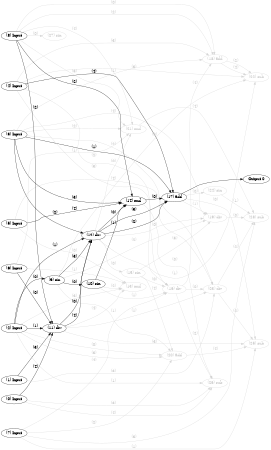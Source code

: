 digraph NeuralNetwork {
rankdir=LR;
size="4,3";
center = true;
node0 [label="(0) Input", color=black, labelfontcolor=black, fontcolor=black];
node1 [label="(1) Input", color=black, labelfontcolor=black, fontcolor=black];
node2 [label="(2) Input", color=black, labelfontcolor=black, fontcolor=black];
node3 [label="(3) Input", color=black, labelfontcolor=black, fontcolor=black];
node4 [label="(4) Input", color=black, labelfontcolor=black, fontcolor=black];
node5 [label="(5) Input", color=black, labelfontcolor=black, fontcolor=black];
node6 [label="(6) Input", color=black, labelfontcolor=black, fontcolor=black];
node7 [label="(7) Input", color=black, labelfontcolor=black, fontcolor=black];
node8 [label="(8) Input", color=black, labelfontcolor=black, fontcolor=black];
node9 [label="(9) sin", color=black, labelfontcolor=black, fontcolor=black];
node2 -> node9 [label=" (0)", labelfontcolor=black, fontcolor=black, bold=true, color=black];
node10 [label="(10) sin", color=black, labelfontcolor=black, fontcolor=black];
node9 -> node10 [label=" (0)", labelfontcolor=black, fontcolor=black, bold=true, color=black];
node11 [label="(11) div", color=black, labelfontcolor=black, fontcolor=black];
node6 -> node11 [label=" (0)", labelfontcolor=black, fontcolor=black, bold=true, color=black];
node2 -> node11 [label=" (1)", labelfontcolor=black, fontcolor=black, bold=true, color=black];
node8 -> node11 [label=" (2)", labelfontcolor=black, fontcolor=black, bold=true, color=black];
node1 -> node11 [label=" (3)", labelfontcolor=black, fontcolor=black, bold=true, color=black];
node0 -> node11 [label=" (4)", labelfontcolor=black, fontcolor=black, bold=true, color=black];
node12 [label="(12) div", color=black, labelfontcolor=black, fontcolor=black];
node11 -> node12 [label=" (0)", labelfontcolor=black, fontcolor=black, bold=true, color=black];
node2 -> node12 [label=" (1)", labelfontcolor=black, fontcolor=black, bold=true, color=black];
node3 -> node12 [label=" (2)", labelfontcolor=black, fontcolor=black, bold=true, color=black];
node9 -> node12 [label=" (3)", labelfontcolor=black, fontcolor=black, bold=true, color=black];
node11 -> node12 [label=" (4)", labelfontcolor=black, fontcolor=black, bold=true, color=black];
node13 [label="(13) mul", color=lightgrey, labelfontcolor=lightgrey, fontcolor=lightgrey];
node5 -> node13 [label=" (0)", labelfontcolor=lightgrey, fontcolor=lightgrey, bold=true, color=lightgrey];
node6 -> node13 [label=" (1)", labelfontcolor=lightgrey, fontcolor=lightgrey, bold=true, color=lightgrey];
node10 -> node13 [label=" (2)", labelfontcolor=lightgrey, fontcolor=lightgrey, bold=true, color=lightgrey];
node2 -> node13 [label=" (3)", labelfontcolor=lightgrey, fontcolor=lightgrey, bold=true, color=lightgrey];
node11 -> node13 [label=" (4)", labelfontcolor=lightgrey, fontcolor=lightgrey, bold=true, color=lightgrey];
node14 [label="(14) mul", color=black, labelfontcolor=black, fontcolor=black];
node12 -> node14 [label=" (0)", labelfontcolor=black, fontcolor=black, bold=true, color=black];
node10 -> node14 [label=" (1)", labelfontcolor=black, fontcolor=black, bold=true, color=black];
node8 -> node14 [label=" (2)", labelfontcolor=black, fontcolor=black, bold=true, color=black];
node3 -> node14 [label=" (3)", labelfontcolor=black, fontcolor=black, bold=true, color=black];
node5 -> node14 [label=" (4)", labelfontcolor=black, fontcolor=black, bold=true, color=black];
node15 [label="(15) sin", color=lightgrey, labelfontcolor=lightgrey, fontcolor=lightgrey];
node12 -> node15 [label=" (0)", labelfontcolor=lightgrey, fontcolor=lightgrey, bold=true, color=lightgrey];
node16 [label="(16) div", color=lightgrey, labelfontcolor=lightgrey, fontcolor=lightgrey];
node15 -> node16 [label=" (0)", labelfontcolor=lightgrey, fontcolor=lightgrey, bold=true, color=lightgrey];
node10 -> node16 [label=" (1)", labelfontcolor=lightgrey, fontcolor=lightgrey, bold=true, color=lightgrey];
node4 -> node16 [label=" (2)", labelfontcolor=lightgrey, fontcolor=lightgrey, bold=true, color=lightgrey];
node4 -> node16 [label=" (3)", labelfontcolor=lightgrey, fontcolor=lightgrey, bold=true, color=lightgrey];
node7 -> node16 [label=" (4)", labelfontcolor=lightgrey, fontcolor=lightgrey, bold=true, color=lightgrey];
node17 [label="(17) add", color=black, labelfontcolor=black, fontcolor=black];
node14 -> node17 [label=" (0)", labelfontcolor=black, fontcolor=black, bold=true, color=black];
node3 -> node17 [label=" (1)", labelfontcolor=black, fontcolor=black, bold=true, color=black];
node12 -> node17 [label=" (2)", labelfontcolor=black, fontcolor=black, bold=true, color=black];
node12 -> node17 [label=" (3)", labelfontcolor=black, fontcolor=black, bold=true, color=black];
node4 -> node17 [label=" (4)", labelfontcolor=black, fontcolor=black, bold=true, color=black];
node18 [label="(18) add", color=lightgrey, labelfontcolor=lightgrey, fontcolor=lightgrey];
node8 -> node18 [label=" (0)", labelfontcolor=lightgrey, fontcolor=lightgrey, bold=true, color=lightgrey];
node3 -> node18 [label=" (1)", labelfontcolor=lightgrey, fontcolor=lightgrey, bold=true, color=lightgrey];
node8 -> node18 [label=" (2)", labelfontcolor=lightgrey, fontcolor=lightgrey, bold=true, color=lightgrey];
node4 -> node18 [label=" (3)", labelfontcolor=lightgrey, fontcolor=lightgrey, bold=true, color=lightgrey];
node16 -> node18 [label=" (4)", labelfontcolor=lightgrey, fontcolor=lightgrey, bold=true, color=lightgrey];
node19 [label="(19) div", color=lightgrey, labelfontcolor=lightgrey, fontcolor=lightgrey];
node12 -> node19 [label=" (0)", labelfontcolor=lightgrey, fontcolor=lightgrey, bold=true, color=lightgrey];
node17 -> node19 [label=" (1)", labelfontcolor=lightgrey, fontcolor=lightgrey, bold=true, color=lightgrey];
node9 -> node19 [label=" (2)", labelfontcolor=lightgrey, fontcolor=lightgrey, bold=true, color=lightgrey];
node15 -> node19 [label=" (3)", labelfontcolor=lightgrey, fontcolor=lightgrey, bold=true, color=lightgrey];
node3 -> node19 [label=" (4)", labelfontcolor=lightgrey, fontcolor=lightgrey, bold=true, color=lightgrey];
node20 [label="(20) add", color=lightgrey, labelfontcolor=lightgrey, fontcolor=lightgrey];
node2 -> node20 [label=" (0)", labelfontcolor=lightgrey, fontcolor=lightgrey, bold=true, color=lightgrey];
node9 -> node20 [label=" (1)", labelfontcolor=lightgrey, fontcolor=lightgrey, bold=true, color=lightgrey];
node7 -> node20 [label=" (2)", labelfontcolor=lightgrey, fontcolor=lightgrey, bold=true, color=lightgrey];
node2 -> node20 [label=" (3)", labelfontcolor=lightgrey, fontcolor=lightgrey, bold=true, color=lightgrey];
node15 -> node20 [label=" (4)", labelfontcolor=lightgrey, fontcolor=lightgrey, bold=true, color=lightgrey];
node21 [label="(21) mul", color=lightgrey, labelfontcolor=lightgrey, fontcolor=lightgrey];
node12 -> node21 [label=" (0)", labelfontcolor=lightgrey, fontcolor=lightgrey, bold=true, color=lightgrey];
node6 -> node21 [label=" (1)", labelfontcolor=lightgrey, fontcolor=lightgrey, bold=true, color=lightgrey];
node3 -> node21 [label=" (2)", labelfontcolor=lightgrey, fontcolor=lightgrey, bold=true, color=lightgrey];
node8 -> node21 [label=" (3)", labelfontcolor=lightgrey, fontcolor=lightgrey, bold=true, color=lightgrey];
node8 -> node21 [label=" (4)", labelfontcolor=lightgrey, fontcolor=lightgrey, bold=true, color=lightgrey];
node22 [label="(22) sub", color=lightgrey, labelfontcolor=lightgrey, fontcolor=lightgrey];
node9 -> node22 [label=" (0)", labelfontcolor=lightgrey, fontcolor=lightgrey, bold=true, color=lightgrey];
node12 -> node22 [label=" (1)", labelfontcolor=lightgrey, fontcolor=lightgrey, bold=true, color=lightgrey];
node18 -> node22 [label=" (2)", labelfontcolor=lightgrey, fontcolor=lightgrey, bold=true, color=lightgrey];
node4 -> node22 [label=" (3)", labelfontcolor=lightgrey, fontcolor=lightgrey, bold=true, color=lightgrey];
node18 -> node22 [label=" (4)", labelfontcolor=lightgrey, fontcolor=lightgrey, bold=true, color=lightgrey];
node23 [label="(23) div", color=lightgrey, labelfontcolor=lightgrey, fontcolor=lightgrey];
node16 -> node23 [label=" (0)", labelfontcolor=lightgrey, fontcolor=lightgrey, bold=true, color=lightgrey];
node11 -> node23 [label=" (1)", labelfontcolor=lightgrey, fontcolor=lightgrey, bold=true, color=lightgrey];
node3 -> node23 [label=" (2)", labelfontcolor=lightgrey, fontcolor=lightgrey, bold=true, color=lightgrey];
node1 -> node23 [label=" (3)", labelfontcolor=lightgrey, fontcolor=lightgrey, bold=true, color=lightgrey];
node5 -> node23 [label=" (4)", labelfontcolor=lightgrey, fontcolor=lightgrey, bold=true, color=lightgrey];
node24 [label="(24) sin", color=lightgrey, labelfontcolor=lightgrey, fontcolor=lightgrey];
node17 -> node24 [label=" (0)", labelfontcolor=lightgrey, fontcolor=lightgrey, bold=true, color=lightgrey];
node25 [label="(25) sub", color=lightgrey, labelfontcolor=lightgrey, fontcolor=lightgrey];
node17 -> node25 [label=" (0)", labelfontcolor=lightgrey, fontcolor=lightgrey, bold=true, color=lightgrey];
node7 -> node25 [label=" (1)", labelfontcolor=lightgrey, fontcolor=lightgrey, bold=true, color=lightgrey];
node23 -> node25 [label=" (2)", labelfontcolor=lightgrey, fontcolor=lightgrey, bold=true, color=lightgrey];
node11 -> node25 [label=" (3)", labelfontcolor=lightgrey, fontcolor=lightgrey, bold=true, color=lightgrey];
node20 -> node25 [label=" (4)", labelfontcolor=lightgrey, fontcolor=lightgrey, bold=true, color=lightgrey];
node26 [label="(26) sub", color=lightgrey, labelfontcolor=lightgrey, fontcolor=lightgrey];
node14 -> node26 [label=" (0)", labelfontcolor=lightgrey, fontcolor=lightgrey, bold=true, color=lightgrey];
node2 -> node26 [label=" (1)", labelfontcolor=lightgrey, fontcolor=lightgrey, bold=true, color=lightgrey];
node16 -> node26 [label=" (2)", labelfontcolor=lightgrey, fontcolor=lightgrey, bold=true, color=lightgrey];
node0 -> node26 [label=" (3)", labelfontcolor=lightgrey, fontcolor=lightgrey, bold=true, color=lightgrey];
node0 -> node26 [label=" (4)", labelfontcolor=lightgrey, fontcolor=lightgrey, bold=true, color=lightgrey];
node27 [label="(27) sin", color=lightgrey, labelfontcolor=lightgrey, fontcolor=lightgrey];
node8 -> node27 [label=" (0)", labelfontcolor=lightgrey, fontcolor=lightgrey, bold=true, color=lightgrey];
node28 [label="(28) sub", color=lightgrey, labelfontcolor=lightgrey, fontcolor=lightgrey];
node19 -> node28 [label=" (0)", labelfontcolor=lightgrey, fontcolor=lightgrey, bold=true, color=lightgrey];
node24 -> node28 [label=" (1)", labelfontcolor=lightgrey, fontcolor=lightgrey, bold=true, color=lightgrey];
node23 -> node28 [label=" (2)", labelfontcolor=lightgrey, fontcolor=lightgrey, bold=true, color=lightgrey];
node7 -> node28 [label=" (3)", labelfontcolor=lightgrey, fontcolor=lightgrey, bold=true, color=lightgrey];
node21 -> node28 [label=" (4)", labelfontcolor=lightgrey, fontcolor=lightgrey, bold=true, color=lightgrey];
node29 [label="Output 0", color=black, labelfontcolor=black, fontcolor=black];
node17 -> node29 [labelfontcolor=black, fontcolor=black, bold=true, color=black];
{ rank = source; "node0"; "node1"; "node2"; "node3"; "node4"; "node5"; "node6"; "node7"; "node8"; }
{ rank = max;"node29"; }
}